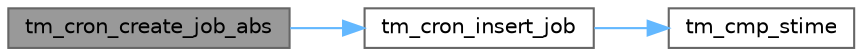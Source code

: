 digraph "tm_cron_create_job_abs"
{
 // INTERACTIVE_SVG=YES
 // LATEX_PDF_SIZE
  bgcolor="transparent";
  edge [fontname=Helvetica,fontsize=10,labelfontname=Helvetica,labelfontsize=10];
  node [fontname=Helvetica,fontsize=10,shape=box,height=0.2,width=0.4];
  rankdir="LR";
  Node1 [id="Node000001",label="tm_cron_create_job_abs",height=0.2,width=0.4,color="gray40", fillcolor="grey60", style="filled", fontcolor="black",tooltip=" "];
  Node1 -> Node2 [id="edge1_Node000001_Node000002",color="steelblue1",style="solid",tooltip=" "];
  Node2 [id="Node000002",label="tm_cron_insert_job",height=0.2,width=0.4,color="grey40", fillcolor="white", style="filled",URL="$cron_8c.html#abf90aa38172b4830afeb0a113be640eb",tooltip=" "];
  Node2 -> Node3 [id="edge2_Node000002_Node000003",color="steelblue1",style="solid",tooltip=" "];
  Node3 [id="Node000003",label="tm_cmp_stime",height=0.2,width=0.4,color="grey40", fillcolor="white", style="filled",URL="$time_8h.html#a34b852789210f305cc7bd1c68d0abb16",tooltip=" "];
}
